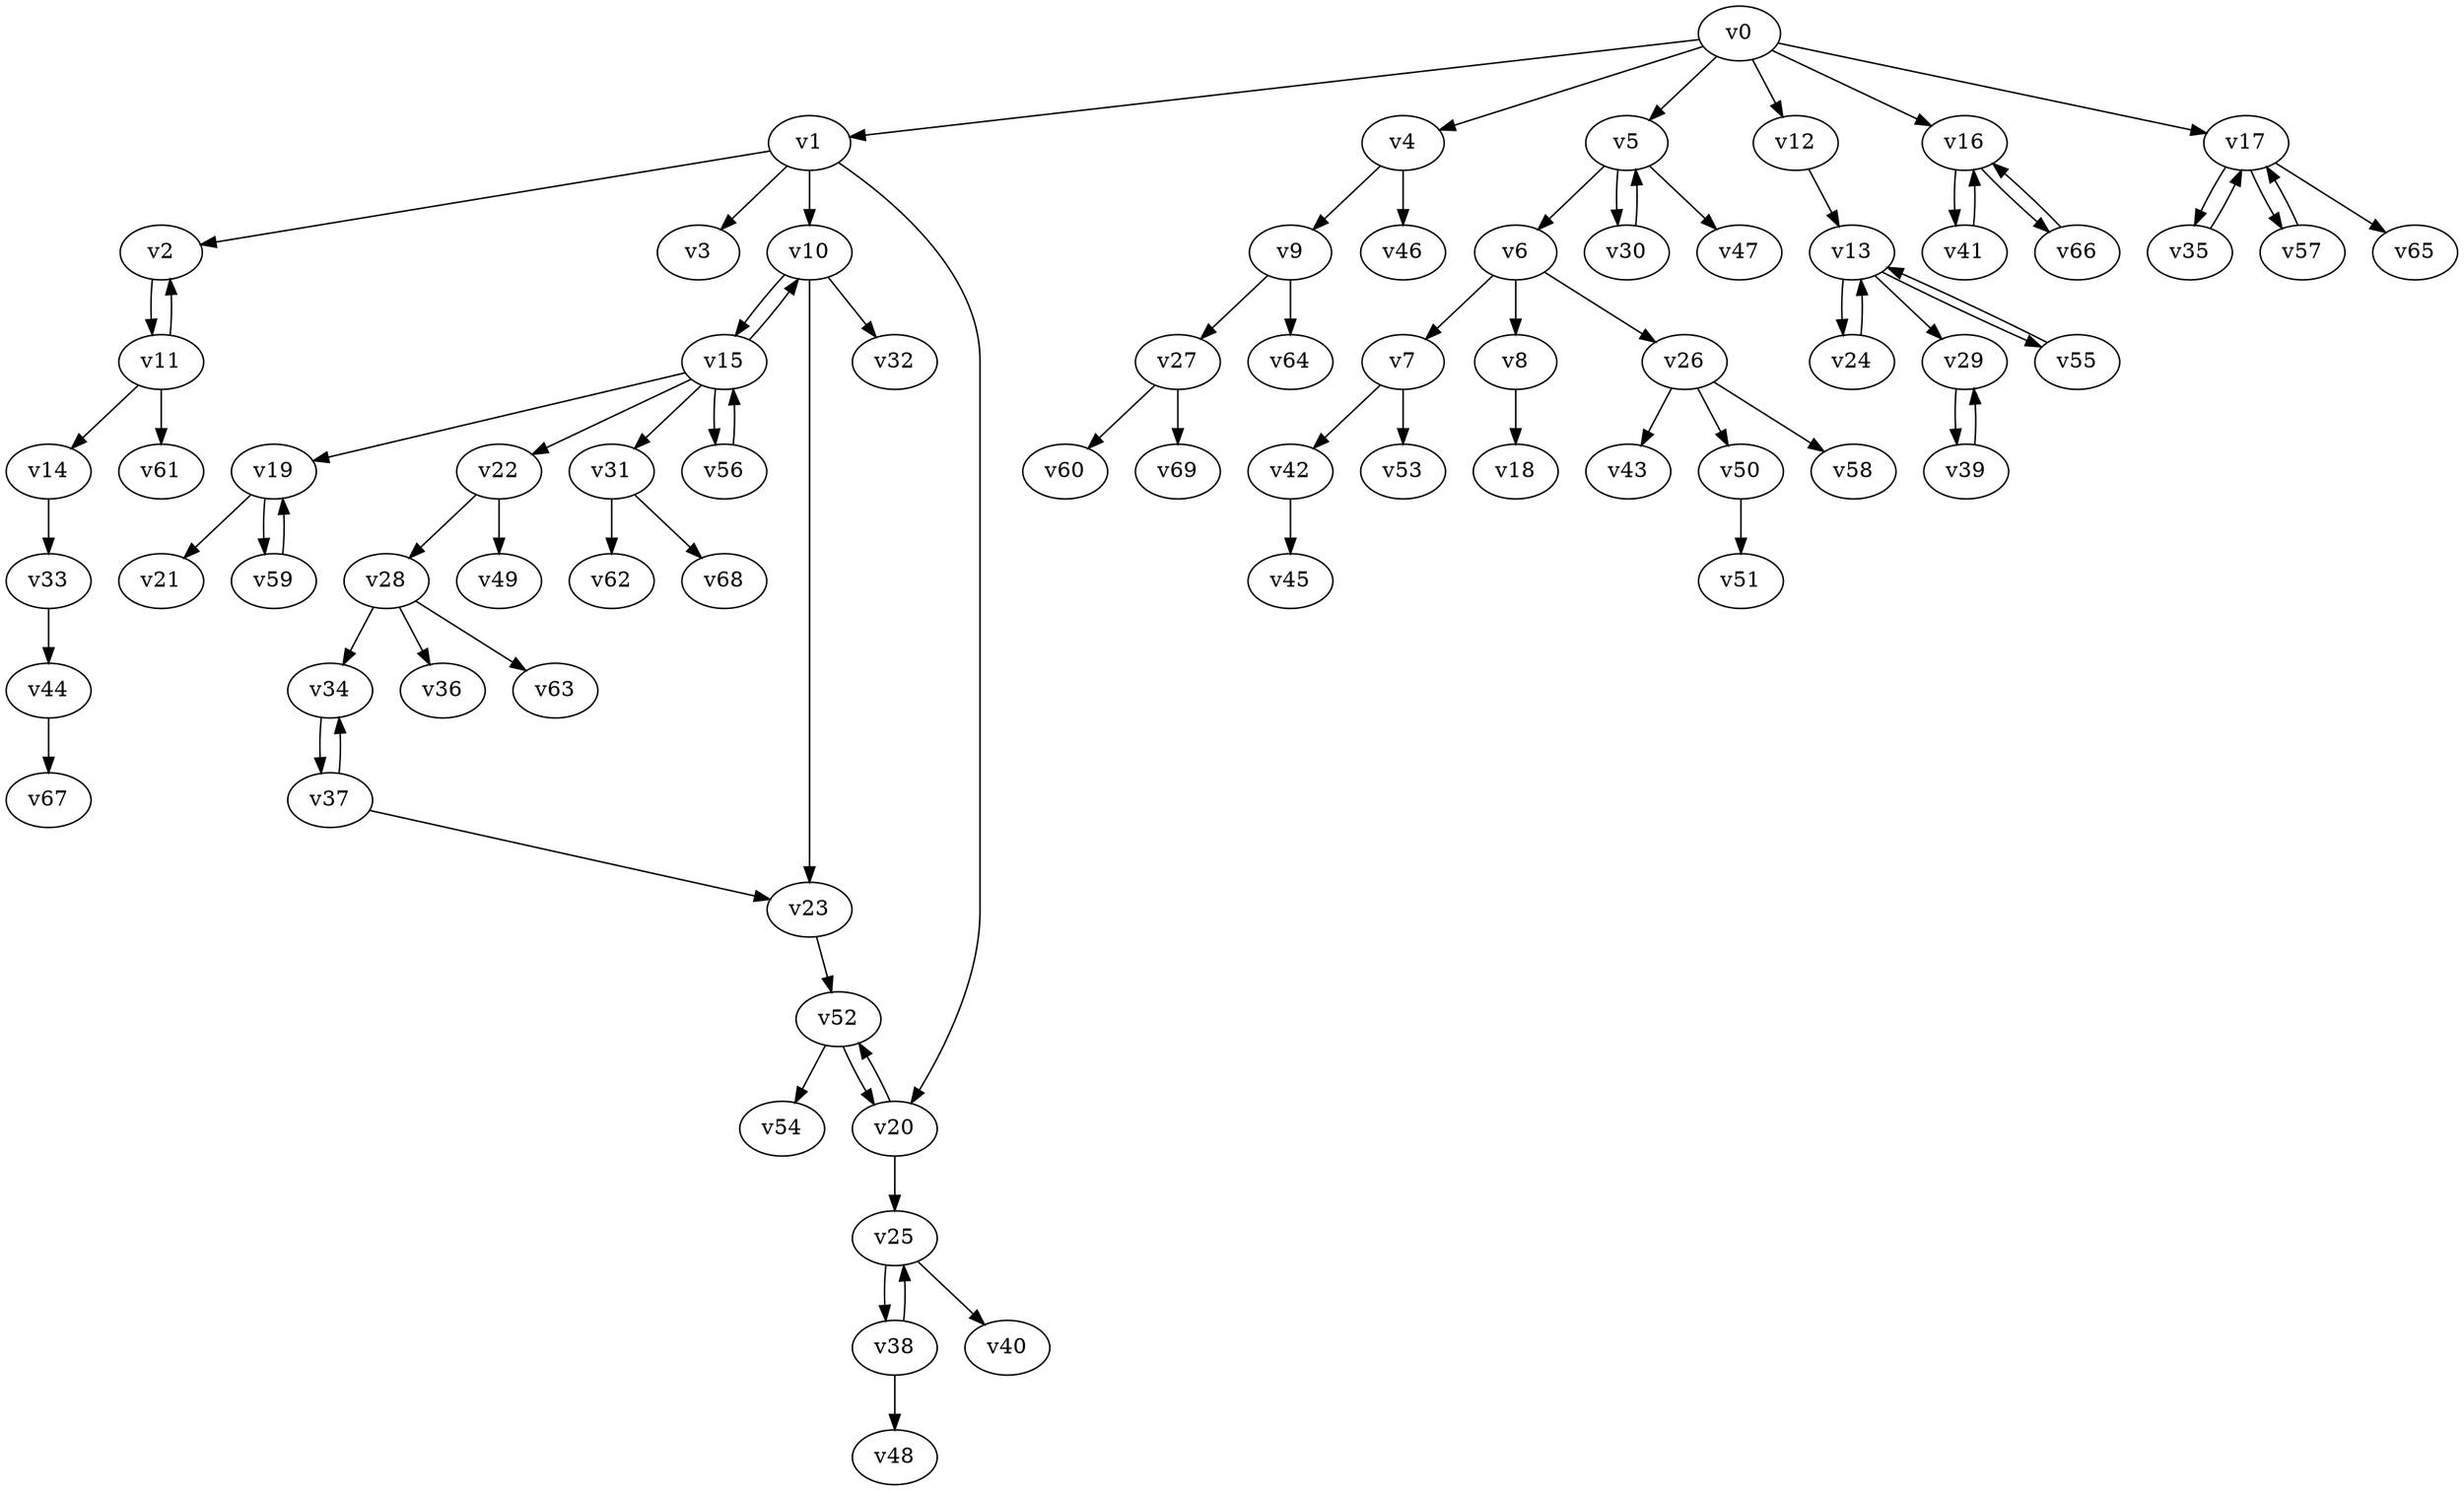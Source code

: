 digraph test100 {
    v0 [name="v0", player=0, weight=1];
    v1 [name="v1", player=1, weight=16];
    v2 [name="v2", player=0, weight=5];
    v3 [name="v3", player=1, weight=5];
    v4 [name="v4", player=0, weight=9];
    v5 [name="v5", player=1, weight=-2];
    v6 [name="v6", player=0, weight=15];
    v7 [name="v7", player=1, weight=10];
    v8 [name="v8", player=0, weight=10];
    v9 [name="v9", player=1, weight=9];
    v10 [name="v10", player=0, weight=10];
    v11 [name="v11", player=1, weight=14];
    v12 [name="v12", player=0, weight=2];
    v13 [name="v13", player=1, weight=0];
    v14 [name="v14", player=0, weight=13];
    v15 [name="v15", player=1, weight=5];
    v16 [name="v16", player=0, weight=10];
    v17 [name="v17", player=1, weight=0];
    v18 [name="v18", player=0, weight=15];
    v19 [name="v19", player=1, weight=5];
    v20 [name="v20", player=0, weight=5];
    v21 [name="v21", player=1, weight=7];
    v22 [name="v22", player=0, weight=5];
    v23 [name="v23", player=1, weight=1];
    v24 [name="v24", player=0, weight=6];
    v25 [name="v25", player=1, weight=17];
    v26 [name="v26", player=0, weight=7];
    v27 [name="v27", player=1, weight=7];
    v28 [name="v28", player=0, weight=16];
    v29 [name="v29", player=1, weight=1];
    v30 [name="v30", player=0, weight=2];
    v31 [name="v31", player=1, weight=2];
    v32 [name="v32", player=0, weight=8];
    v33 [name="v33", player=1, weight=6];
    v34 [name="v34", player=0, weight=8];
    v35 [name="v35", player=1, weight=-2];
    v36 [name="v36", player=0, weight=16];
    v37 [name="v37", player=1, weight=13];
    v38 [name="v38", player=0, weight=9];
    v39 [name="v39", player=1, weight=15];
    v40 [name="v40", player=0, weight=0];
    v41 [name="v41", player=1, weight=12];
    v42 [name="v42", player=0, weight=5];
    v43 [name="v43", player=1, weight=9];
    v44 [name="v44", player=0, weight=5];
    v45 [name="v45", player=1, weight=-2];
    v46 [name="v46", player=0, weight=3];
    v47 [name="v47", player=1, weight=2];
    v48 [name="v48", player=0, weight=7];
    v49 [name="v49", player=1, weight=2];
    v50 [name="v50", player=0, weight=12];
    v51 [name="v51", player=1, weight=9];
    v52 [name="v52", player=0, weight=10];
    v53 [name="v53", player=1, weight=15];
    v54 [name="v54", player=0, weight=14];
    v55 [name="v55", player=1, weight=14];
    v56 [name="v56", player=0, weight=11];
    v57 [name="v57", player=1, weight=7];
    v58 [name="v58", player=0, weight=7];
    v59 [name="v59", player=1, weight=4];
    v60 [name="v60", player=0, weight=8];
    v61 [name="v61", player=1, weight=8];
    v62 [name="v62", player=0, weight=13];
    v63 [name="v63", player=1, weight=16];
    v64 [name="v64", player=0, weight=3];
    v65 [name="v65", player=1, weight=12];
    v66 [name="v66", player=0, weight=0];
    v67 [name="v67", player=1, weight=10];
    v68 [name="v68", player=0, weight=4];
    v69 [name="v69", player=1, weight=-3];
    v0 -> v1;
    v1 -> v2;
    v1 -> v3;
    v0 -> v4;
    v0 -> v5;
    v5 -> v6;
    v6 -> v7;
    v6 -> v8;
    v4 -> v9;
    v1 -> v10;
    v2 -> v11;
    v11 -> v2;
    v0 -> v12;
    v12 -> v13;
    v11 -> v14;
    v10 -> v15;
    v15 -> v10;
    v0 -> v16;
    v0 -> v17;
    v8 -> v18;
    v15 -> v19;
    v1 -> v20;
    v19 -> v21;
    v15 -> v22;
    v10 -> v23;
    v13 -> v24;
    v24 -> v13;
    v20 -> v25;
    v6 -> v26;
    v9 -> v27;
    v22 -> v28;
    v13 -> v29;
    v5 -> v30;
    v30 -> v5;
    v15 -> v31;
    v10 -> v32;
    v14 -> v33;
    v28 -> v34;
    v17 -> v35;
    v35 -> v17;
    v28 -> v36;
    v34 -> v37;
    v37 -> v34;
    v25 -> v38;
    v38 -> v25;
    v29 -> v39;
    v39 -> v29;
    v25 -> v40;
    v16 -> v41;
    v41 -> v16;
    v7 -> v42;
    v26 -> v43;
    v33 -> v44;
    v42 -> v45;
    v4 -> v46;
    v5 -> v47;
    v38 -> v48;
    v22 -> v49;
    v26 -> v50;
    v50 -> v51;
    v20 -> v52;
    v52 -> v20;
    v7 -> v53;
    v52 -> v54;
    v13 -> v55;
    v55 -> v13;
    v15 -> v56;
    v56 -> v15;
    v17 -> v57;
    v57 -> v17;
    v26 -> v58;
    v19 -> v59;
    v59 -> v19;
    v27 -> v60;
    v11 -> v61;
    v31 -> v62;
    v28 -> v63;
    v9 -> v64;
    v17 -> v65;
    v16 -> v66;
    v66 -> v16;
    v44 -> v67;
    v31 -> v68;
    v27 -> v69;
    v23 -> v52;
    v37 -> v23;
}
